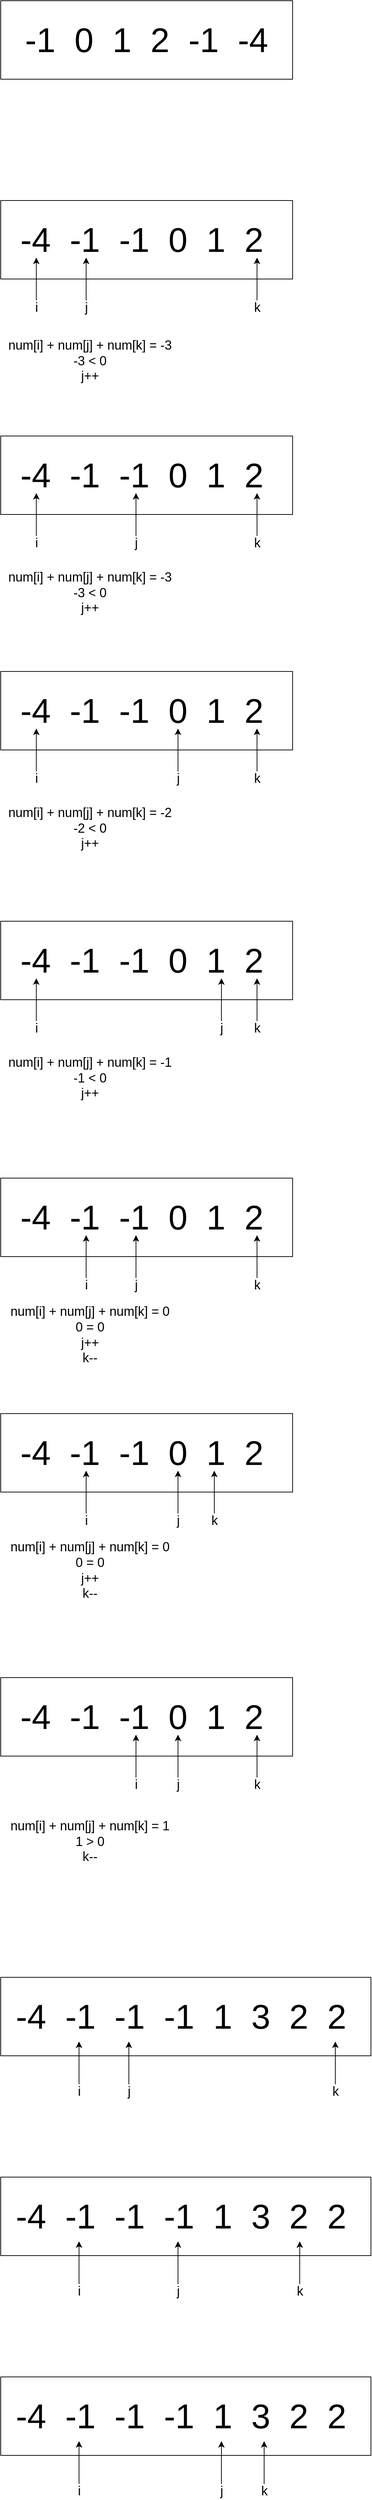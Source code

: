 <mxfile version="20.3.0" type="device"><diagram id="dwS5QEXW-9pgLtECitdW" name="第 1 页"><mxGraphModel dx="858" dy="784" grid="1" gridSize="10" guides="1" tooltips="1" connect="1" arrows="1" fold="1" page="1" pageScale="1" pageWidth="827" pageHeight="1169" math="0" shadow="0"><root><mxCell id="0"/><mxCell id="1" parent="0"/><mxCell id="vGTy3t3HFi5UxeVC0uNi-1" value="&lt;font style=&quot;font-size: 48px;&quot;&gt;&amp;nbsp;-4&amp;nbsp; -1&amp;nbsp; -1&amp;nbsp; 0&amp;nbsp; 1&amp;nbsp; 2&amp;nbsp;&amp;nbsp;&lt;/font&gt;" style="rounded=0;whiteSpace=wrap;html=1;" vertex="1" parent="1"><mxGeometry x="150" y="400" width="410" height="110" as="geometry"/></mxCell><mxCell id="vGTy3t3HFi5UxeVC0uNi-2" value="" style="endArrow=classic;html=1;rounded=0;fontSize=48;" edge="1" parent="1"><mxGeometry width="50" height="50" relative="1" as="geometry"><mxPoint x="200" y="540" as="sourcePoint"/><mxPoint x="200" y="480" as="targetPoint"/></mxGeometry></mxCell><mxCell id="vGTy3t3HFi5UxeVC0uNi-3" value="i" style="edgeLabel;html=1;align=center;verticalAlign=middle;resizable=0;points=[];fontSize=18;" vertex="1" connectable="0" parent="vGTy3t3HFi5UxeVC0uNi-2"><mxGeometry x="-0.333" y="-1" relative="1" as="geometry"><mxPoint x="-1" y="30" as="offset"/></mxGeometry></mxCell><mxCell id="vGTy3t3HFi5UxeVC0uNi-4" value="" style="endArrow=classic;html=1;rounded=0;fontSize=48;" edge="1" parent="1"><mxGeometry width="50" height="50" relative="1" as="geometry"><mxPoint x="270" y="540" as="sourcePoint"/><mxPoint x="270" y="480" as="targetPoint"/></mxGeometry></mxCell><mxCell id="vGTy3t3HFi5UxeVC0uNi-5" value="j" style="edgeLabel;html=1;align=center;verticalAlign=middle;resizable=0;points=[];fontSize=18;" vertex="1" connectable="0" parent="vGTy3t3HFi5UxeVC0uNi-4"><mxGeometry x="-0.333" y="-1" relative="1" as="geometry"><mxPoint x="-1" y="30" as="offset"/></mxGeometry></mxCell><mxCell id="vGTy3t3HFi5UxeVC0uNi-6" value="" style="endArrow=classic;html=1;rounded=0;fontSize=48;" edge="1" parent="1"><mxGeometry width="50" height="50" relative="1" as="geometry"><mxPoint x="510" y="540" as="sourcePoint"/><mxPoint x="510" y="480" as="targetPoint"/></mxGeometry></mxCell><mxCell id="vGTy3t3HFi5UxeVC0uNi-7" value="k" style="edgeLabel;html=1;align=center;verticalAlign=middle;resizable=0;points=[];fontSize=18;" vertex="1" connectable="0" parent="vGTy3t3HFi5UxeVC0uNi-6"><mxGeometry x="-0.333" y="-1" relative="1" as="geometry"><mxPoint x="-1" y="30" as="offset"/></mxGeometry></mxCell><mxCell id="vGTy3t3HFi5UxeVC0uNi-8" value="&lt;font style=&quot;font-size: 48px;&quot;&gt;-1&amp;nbsp; 0&amp;nbsp; 1&amp;nbsp; 2&amp;nbsp; -1&amp;nbsp; -4&lt;/font&gt;" style="rounded=0;whiteSpace=wrap;html=1;" vertex="1" parent="1"><mxGeometry x="150" y="120" width="410" height="110" as="geometry"/></mxCell><mxCell id="vGTy3t3HFi5UxeVC0uNi-9" value="num[i] + num[j] + num[k] = -3&lt;br&gt;-3 &amp;lt; 0&lt;br&gt;j++" style="text;html=1;align=center;verticalAlign=middle;resizable=0;points=[];autosize=1;strokeColor=none;fillColor=none;fontSize=18;" vertex="1" parent="1"><mxGeometry x="150" y="585" width="250" height="80" as="geometry"/></mxCell><mxCell id="vGTy3t3HFi5UxeVC0uNi-10" value="&lt;font style=&quot;font-size: 48px;&quot;&gt;&amp;nbsp;-4&amp;nbsp; -1&amp;nbsp; -1&amp;nbsp; 0&amp;nbsp; 1&amp;nbsp; 2&amp;nbsp;&amp;nbsp;&lt;/font&gt;" style="rounded=0;whiteSpace=wrap;html=1;" vertex="1" parent="1"><mxGeometry x="150" y="730" width="410" height="110" as="geometry"/></mxCell><mxCell id="vGTy3t3HFi5UxeVC0uNi-11" value="" style="endArrow=classic;html=1;rounded=0;fontSize=48;" edge="1" parent="1"><mxGeometry width="50" height="50" relative="1" as="geometry"><mxPoint x="200" y="870" as="sourcePoint"/><mxPoint x="200" y="810" as="targetPoint"/></mxGeometry></mxCell><mxCell id="vGTy3t3HFi5UxeVC0uNi-12" value="i" style="edgeLabel;html=1;align=center;verticalAlign=middle;resizable=0;points=[];fontSize=18;" vertex="1" connectable="0" parent="vGTy3t3HFi5UxeVC0uNi-11"><mxGeometry x="-0.333" y="-1" relative="1" as="geometry"><mxPoint x="-1" y="30" as="offset"/></mxGeometry></mxCell><mxCell id="vGTy3t3HFi5UxeVC0uNi-13" value="" style="endArrow=classic;html=1;rounded=0;fontSize=48;" edge="1" parent="1"><mxGeometry width="50" height="50" relative="1" as="geometry"><mxPoint x="340" y="870" as="sourcePoint"/><mxPoint x="340" y="810" as="targetPoint"/></mxGeometry></mxCell><mxCell id="vGTy3t3HFi5UxeVC0uNi-14" value="j" style="edgeLabel;html=1;align=center;verticalAlign=middle;resizable=0;points=[];fontSize=18;" vertex="1" connectable="0" parent="vGTy3t3HFi5UxeVC0uNi-13"><mxGeometry x="-0.333" y="-1" relative="1" as="geometry"><mxPoint x="-1" y="30" as="offset"/></mxGeometry></mxCell><mxCell id="vGTy3t3HFi5UxeVC0uNi-15" value="" style="endArrow=classic;html=1;rounded=0;fontSize=48;" edge="1" parent="1"><mxGeometry width="50" height="50" relative="1" as="geometry"><mxPoint x="510" y="870" as="sourcePoint"/><mxPoint x="510" y="810" as="targetPoint"/></mxGeometry></mxCell><mxCell id="vGTy3t3HFi5UxeVC0uNi-16" value="k" style="edgeLabel;html=1;align=center;verticalAlign=middle;resizable=0;points=[];fontSize=18;" vertex="1" connectable="0" parent="vGTy3t3HFi5UxeVC0uNi-15"><mxGeometry x="-0.333" y="-1" relative="1" as="geometry"><mxPoint x="-1" y="30" as="offset"/></mxGeometry></mxCell><mxCell id="vGTy3t3HFi5UxeVC0uNi-17" value="num[i] + num[j] + num[k] = -3&lt;br&gt;-3 &amp;lt; 0&lt;br&gt;j++" style="text;html=1;align=center;verticalAlign=middle;resizable=0;points=[];autosize=1;strokeColor=none;fillColor=none;fontSize=18;" vertex="1" parent="1"><mxGeometry x="150" y="910" width="250" height="80" as="geometry"/></mxCell><mxCell id="vGTy3t3HFi5UxeVC0uNi-18" value="&lt;font style=&quot;font-size: 48px;&quot;&gt;&amp;nbsp;-4&amp;nbsp; -1&amp;nbsp; -1&amp;nbsp; 0&amp;nbsp; 1&amp;nbsp; 2&amp;nbsp;&amp;nbsp;&lt;/font&gt;" style="rounded=0;whiteSpace=wrap;html=1;" vertex="1" parent="1"><mxGeometry x="150" y="1060" width="410" height="110" as="geometry"/></mxCell><mxCell id="vGTy3t3HFi5UxeVC0uNi-19" value="" style="endArrow=classic;html=1;rounded=0;fontSize=48;" edge="1" parent="1"><mxGeometry width="50" height="50" relative="1" as="geometry"><mxPoint x="200" y="1200" as="sourcePoint"/><mxPoint x="200" y="1140" as="targetPoint"/></mxGeometry></mxCell><mxCell id="vGTy3t3HFi5UxeVC0uNi-20" value="i" style="edgeLabel;html=1;align=center;verticalAlign=middle;resizable=0;points=[];fontSize=18;" vertex="1" connectable="0" parent="vGTy3t3HFi5UxeVC0uNi-19"><mxGeometry x="-0.333" y="-1" relative="1" as="geometry"><mxPoint x="-1" y="30" as="offset"/></mxGeometry></mxCell><mxCell id="vGTy3t3HFi5UxeVC0uNi-21" value="" style="endArrow=classic;html=1;rounded=0;fontSize=48;" edge="1" parent="1"><mxGeometry width="50" height="50" relative="1" as="geometry"><mxPoint x="399" y="1200" as="sourcePoint"/><mxPoint x="399" y="1140" as="targetPoint"/></mxGeometry></mxCell><mxCell id="vGTy3t3HFi5UxeVC0uNi-22" value="j" style="edgeLabel;html=1;align=center;verticalAlign=middle;resizable=0;points=[];fontSize=18;" vertex="1" connectable="0" parent="vGTy3t3HFi5UxeVC0uNi-21"><mxGeometry x="-0.333" y="-1" relative="1" as="geometry"><mxPoint x="-1" y="30" as="offset"/></mxGeometry></mxCell><mxCell id="vGTy3t3HFi5UxeVC0uNi-23" value="" style="endArrow=classic;html=1;rounded=0;fontSize=48;" edge="1" parent="1"><mxGeometry width="50" height="50" relative="1" as="geometry"><mxPoint x="510" y="1200" as="sourcePoint"/><mxPoint x="510" y="1140" as="targetPoint"/></mxGeometry></mxCell><mxCell id="vGTy3t3HFi5UxeVC0uNi-24" value="k" style="edgeLabel;html=1;align=center;verticalAlign=middle;resizable=0;points=[];fontSize=18;" vertex="1" connectable="0" parent="vGTy3t3HFi5UxeVC0uNi-23"><mxGeometry x="-0.333" y="-1" relative="1" as="geometry"><mxPoint x="-1" y="30" as="offset"/></mxGeometry></mxCell><mxCell id="vGTy3t3HFi5UxeVC0uNi-25" value="num[i] + num[j] + num[k] = -2&lt;br&gt;-2 &amp;lt; 0&lt;br&gt;j++" style="text;html=1;align=center;verticalAlign=middle;resizable=0;points=[];autosize=1;strokeColor=none;fillColor=none;fontSize=18;" vertex="1" parent="1"><mxGeometry x="150" y="1240" width="250" height="80" as="geometry"/></mxCell><mxCell id="vGTy3t3HFi5UxeVC0uNi-26" value="&lt;font style=&quot;font-size: 48px;&quot;&gt;&amp;nbsp;-4&amp;nbsp; -1&amp;nbsp; -1&amp;nbsp; 0&amp;nbsp; 1&amp;nbsp; 2&amp;nbsp;&amp;nbsp;&lt;/font&gt;" style="rounded=0;whiteSpace=wrap;html=1;" vertex="1" parent="1"><mxGeometry x="150" y="1410" width="410" height="110" as="geometry"/></mxCell><mxCell id="vGTy3t3HFi5UxeVC0uNi-27" value="" style="endArrow=classic;html=1;rounded=0;fontSize=48;" edge="1" parent="1"><mxGeometry width="50" height="50" relative="1" as="geometry"><mxPoint x="200" y="1550" as="sourcePoint"/><mxPoint x="200" y="1490" as="targetPoint"/></mxGeometry></mxCell><mxCell id="vGTy3t3HFi5UxeVC0uNi-28" value="i" style="edgeLabel;html=1;align=center;verticalAlign=middle;resizable=0;points=[];fontSize=18;" vertex="1" connectable="0" parent="vGTy3t3HFi5UxeVC0uNi-27"><mxGeometry x="-0.333" y="-1" relative="1" as="geometry"><mxPoint x="-1" y="30" as="offset"/></mxGeometry></mxCell><mxCell id="vGTy3t3HFi5UxeVC0uNi-29" value="" style="endArrow=classic;html=1;rounded=0;fontSize=48;" edge="1" parent="1"><mxGeometry width="50" height="50" relative="1" as="geometry"><mxPoint x="460" y="1550" as="sourcePoint"/><mxPoint x="460" y="1490" as="targetPoint"/></mxGeometry></mxCell><mxCell id="vGTy3t3HFi5UxeVC0uNi-30" value="j" style="edgeLabel;html=1;align=center;verticalAlign=middle;resizable=0;points=[];fontSize=18;" vertex="1" connectable="0" parent="vGTy3t3HFi5UxeVC0uNi-29"><mxGeometry x="-0.333" y="-1" relative="1" as="geometry"><mxPoint x="-1" y="30" as="offset"/></mxGeometry></mxCell><mxCell id="vGTy3t3HFi5UxeVC0uNi-31" value="" style="endArrow=classic;html=1;rounded=0;fontSize=48;" edge="1" parent="1"><mxGeometry width="50" height="50" relative="1" as="geometry"><mxPoint x="510" y="1550" as="sourcePoint"/><mxPoint x="510" y="1490" as="targetPoint"/></mxGeometry></mxCell><mxCell id="vGTy3t3HFi5UxeVC0uNi-32" value="k" style="edgeLabel;html=1;align=center;verticalAlign=middle;resizable=0;points=[];fontSize=18;" vertex="1" connectable="0" parent="vGTy3t3HFi5UxeVC0uNi-31"><mxGeometry x="-0.333" y="-1" relative="1" as="geometry"><mxPoint x="-1" y="30" as="offset"/></mxGeometry></mxCell><mxCell id="vGTy3t3HFi5UxeVC0uNi-33" value="num[i] + num[j] + num[k] = -1&lt;br&gt;-1 &amp;lt; 0&lt;br&gt;j++" style="text;html=1;align=center;verticalAlign=middle;resizable=0;points=[];autosize=1;strokeColor=none;fillColor=none;fontSize=18;" vertex="1" parent="1"><mxGeometry x="150" y="1590" width="250" height="80" as="geometry"/></mxCell><mxCell id="vGTy3t3HFi5UxeVC0uNi-34" value="&lt;font style=&quot;font-size: 48px;&quot;&gt;&amp;nbsp;-4&amp;nbsp; -1&amp;nbsp; -1&amp;nbsp; 0&amp;nbsp; 1&amp;nbsp; 2&amp;nbsp;&amp;nbsp;&lt;/font&gt;" style="rounded=0;whiteSpace=wrap;html=1;" vertex="1" parent="1"><mxGeometry x="150" y="1770" width="410" height="110" as="geometry"/></mxCell><mxCell id="vGTy3t3HFi5UxeVC0uNi-35" value="" style="endArrow=classic;html=1;rounded=0;fontSize=48;" edge="1" parent="1"><mxGeometry width="50" height="50" relative="1" as="geometry"><mxPoint x="270" y="1910" as="sourcePoint"/><mxPoint x="270" y="1850" as="targetPoint"/></mxGeometry></mxCell><mxCell id="vGTy3t3HFi5UxeVC0uNi-36" value="i" style="edgeLabel;html=1;align=center;verticalAlign=middle;resizable=0;points=[];fontSize=18;" vertex="1" connectable="0" parent="vGTy3t3HFi5UxeVC0uNi-35"><mxGeometry x="-0.333" y="-1" relative="1" as="geometry"><mxPoint x="-1" y="30" as="offset"/></mxGeometry></mxCell><mxCell id="vGTy3t3HFi5UxeVC0uNi-37" value="" style="endArrow=classic;html=1;rounded=0;fontSize=48;" edge="1" parent="1"><mxGeometry width="50" height="50" relative="1" as="geometry"><mxPoint x="340" y="1910" as="sourcePoint"/><mxPoint x="340" y="1850" as="targetPoint"/></mxGeometry></mxCell><mxCell id="vGTy3t3HFi5UxeVC0uNi-38" value="j" style="edgeLabel;html=1;align=center;verticalAlign=middle;resizable=0;points=[];fontSize=18;" vertex="1" connectable="0" parent="vGTy3t3HFi5UxeVC0uNi-37"><mxGeometry x="-0.333" y="-1" relative="1" as="geometry"><mxPoint x="-1" y="30" as="offset"/></mxGeometry></mxCell><mxCell id="vGTy3t3HFi5UxeVC0uNi-39" value="" style="endArrow=classic;html=1;rounded=0;fontSize=48;" edge="1" parent="1"><mxGeometry width="50" height="50" relative="1" as="geometry"><mxPoint x="510" y="1910" as="sourcePoint"/><mxPoint x="510" y="1850" as="targetPoint"/></mxGeometry></mxCell><mxCell id="vGTy3t3HFi5UxeVC0uNi-40" value="k" style="edgeLabel;html=1;align=center;verticalAlign=middle;resizable=0;points=[];fontSize=18;" vertex="1" connectable="0" parent="vGTy3t3HFi5UxeVC0uNi-39"><mxGeometry x="-0.333" y="-1" relative="1" as="geometry"><mxPoint x="-1" y="30" as="offset"/></mxGeometry></mxCell><mxCell id="vGTy3t3HFi5UxeVC0uNi-41" value="num[i] + num[j] + num[k] = 0&lt;br&gt;0 = 0&lt;br&gt;j++&lt;br&gt;k--" style="text;html=1;align=center;verticalAlign=middle;resizable=0;points=[];autosize=1;strokeColor=none;fillColor=none;fontSize=18;" vertex="1" parent="1"><mxGeometry x="150" y="1940" width="250" height="100" as="geometry"/></mxCell><mxCell id="vGTy3t3HFi5UxeVC0uNi-42" value="&lt;font style=&quot;font-size: 48px;&quot;&gt;&amp;nbsp;-4&amp;nbsp; -1&amp;nbsp; -1&amp;nbsp; 0&amp;nbsp; 1&amp;nbsp; 2&amp;nbsp;&amp;nbsp;&lt;/font&gt;" style="rounded=0;whiteSpace=wrap;html=1;" vertex="1" parent="1"><mxGeometry x="150" y="2100" width="410" height="110" as="geometry"/></mxCell><mxCell id="vGTy3t3HFi5UxeVC0uNi-43" value="" style="endArrow=classic;html=1;rounded=0;fontSize=48;" edge="1" parent="1"><mxGeometry width="50" height="50" relative="1" as="geometry"><mxPoint x="270" y="2240" as="sourcePoint"/><mxPoint x="270" y="2180" as="targetPoint"/></mxGeometry></mxCell><mxCell id="vGTy3t3HFi5UxeVC0uNi-44" value="i" style="edgeLabel;html=1;align=center;verticalAlign=middle;resizable=0;points=[];fontSize=18;" vertex="1" connectable="0" parent="vGTy3t3HFi5UxeVC0uNi-43"><mxGeometry x="-0.333" y="-1" relative="1" as="geometry"><mxPoint x="-1" y="30" as="offset"/></mxGeometry></mxCell><mxCell id="vGTy3t3HFi5UxeVC0uNi-45" value="" style="endArrow=classic;html=1;rounded=0;fontSize=48;" edge="1" parent="1"><mxGeometry width="50" height="50" relative="1" as="geometry"><mxPoint x="399" y="2240" as="sourcePoint"/><mxPoint x="399" y="2180" as="targetPoint"/></mxGeometry></mxCell><mxCell id="vGTy3t3HFi5UxeVC0uNi-46" value="j" style="edgeLabel;html=1;align=center;verticalAlign=middle;resizable=0;points=[];fontSize=18;" vertex="1" connectable="0" parent="vGTy3t3HFi5UxeVC0uNi-45"><mxGeometry x="-0.333" y="-1" relative="1" as="geometry"><mxPoint x="-1" y="30" as="offset"/></mxGeometry></mxCell><mxCell id="vGTy3t3HFi5UxeVC0uNi-47" value="" style="endArrow=classic;html=1;rounded=0;fontSize=48;" edge="1" parent="1"><mxGeometry width="50" height="50" relative="1" as="geometry"><mxPoint x="450" y="2240" as="sourcePoint"/><mxPoint x="450" y="2180" as="targetPoint"/></mxGeometry></mxCell><mxCell id="vGTy3t3HFi5UxeVC0uNi-48" value="k" style="edgeLabel;html=1;align=center;verticalAlign=middle;resizable=0;points=[];fontSize=18;" vertex="1" connectable="0" parent="vGTy3t3HFi5UxeVC0uNi-47"><mxGeometry x="-0.333" y="-1" relative="1" as="geometry"><mxPoint x="-1" y="30" as="offset"/></mxGeometry></mxCell><mxCell id="vGTy3t3HFi5UxeVC0uNi-49" value="num[i] + num[j] + num[k] = 0&lt;br&gt;0 = 0&lt;br&gt;j++&lt;br&gt;k--" style="text;html=1;align=center;verticalAlign=middle;resizable=0;points=[];autosize=1;strokeColor=none;fillColor=none;fontSize=18;" vertex="1" parent="1"><mxGeometry x="150" y="2270" width="250" height="100" as="geometry"/></mxCell><mxCell id="vGTy3t3HFi5UxeVC0uNi-50" value="&lt;font style=&quot;font-size: 48px;&quot;&gt;&amp;nbsp;-4&amp;nbsp; -1&amp;nbsp; -1&amp;nbsp; 0&amp;nbsp; 1&amp;nbsp; 2&amp;nbsp;&amp;nbsp;&lt;/font&gt;" style="rounded=0;whiteSpace=wrap;html=1;" vertex="1" parent="1"><mxGeometry x="150" y="2470" width="410" height="110" as="geometry"/></mxCell><mxCell id="vGTy3t3HFi5UxeVC0uNi-51" value="" style="endArrow=classic;html=1;rounded=0;fontSize=48;" edge="1" parent="1"><mxGeometry width="50" height="50" relative="1" as="geometry"><mxPoint x="340" y="2610" as="sourcePoint"/><mxPoint x="340" y="2550" as="targetPoint"/></mxGeometry></mxCell><mxCell id="vGTy3t3HFi5UxeVC0uNi-52" value="i" style="edgeLabel;html=1;align=center;verticalAlign=middle;resizable=0;points=[];fontSize=18;" vertex="1" connectable="0" parent="vGTy3t3HFi5UxeVC0uNi-51"><mxGeometry x="-0.333" y="-1" relative="1" as="geometry"><mxPoint x="-1" y="30" as="offset"/></mxGeometry></mxCell><mxCell id="vGTy3t3HFi5UxeVC0uNi-53" value="" style="endArrow=classic;html=1;rounded=0;fontSize=48;" edge="1" parent="1"><mxGeometry width="50" height="50" relative="1" as="geometry"><mxPoint x="399" y="2610" as="sourcePoint"/><mxPoint x="399" y="2550" as="targetPoint"/></mxGeometry></mxCell><mxCell id="vGTy3t3HFi5UxeVC0uNi-54" value="j" style="edgeLabel;html=1;align=center;verticalAlign=middle;resizable=0;points=[];fontSize=18;" vertex="1" connectable="0" parent="vGTy3t3HFi5UxeVC0uNi-53"><mxGeometry x="-0.333" y="-1" relative="1" as="geometry"><mxPoint x="-1" y="30" as="offset"/></mxGeometry></mxCell><mxCell id="vGTy3t3HFi5UxeVC0uNi-55" value="" style="endArrow=classic;html=1;rounded=0;fontSize=48;" edge="1" parent="1"><mxGeometry width="50" height="50" relative="1" as="geometry"><mxPoint x="510" y="2610" as="sourcePoint"/><mxPoint x="510" y="2550" as="targetPoint"/></mxGeometry></mxCell><mxCell id="vGTy3t3HFi5UxeVC0uNi-56" value="k" style="edgeLabel;html=1;align=center;verticalAlign=middle;resizable=0;points=[];fontSize=18;" vertex="1" connectable="0" parent="vGTy3t3HFi5UxeVC0uNi-55"><mxGeometry x="-0.333" y="-1" relative="1" as="geometry"><mxPoint x="-1" y="30" as="offset"/></mxGeometry></mxCell><mxCell id="vGTy3t3HFi5UxeVC0uNi-57" value="num[i] + num[j] + num[k] = 1&lt;br&gt;1 &amp;gt; 0&lt;br&gt;k--" style="text;html=1;align=center;verticalAlign=middle;resizable=0;points=[];autosize=1;strokeColor=none;fillColor=none;fontSize=18;" vertex="1" parent="1"><mxGeometry x="150" y="2660" width="250" height="80" as="geometry"/></mxCell><mxCell id="vGTy3t3HFi5UxeVC0uNi-58" value="&lt;font style=&quot;font-size: 48px;&quot;&gt;&amp;nbsp;-4&amp;nbsp; -1&amp;nbsp; -1&amp;nbsp; -1&amp;nbsp; 1&amp;nbsp; 3&amp;nbsp; 2&amp;nbsp; 2&amp;nbsp;&amp;nbsp;&lt;/font&gt;" style="rounded=0;whiteSpace=wrap;html=1;" vertex="1" parent="1"><mxGeometry x="150" y="2890" width="520" height="110" as="geometry"/></mxCell><mxCell id="vGTy3t3HFi5UxeVC0uNi-59" value="" style="endArrow=classic;html=1;rounded=0;fontSize=48;" edge="1" parent="1"><mxGeometry width="50" height="50" relative="1" as="geometry"><mxPoint x="260" y="3040" as="sourcePoint"/><mxPoint x="260" y="2980" as="targetPoint"/></mxGeometry></mxCell><mxCell id="vGTy3t3HFi5UxeVC0uNi-60" value="i" style="edgeLabel;html=1;align=center;verticalAlign=middle;resizable=0;points=[];fontSize=18;" vertex="1" connectable="0" parent="vGTy3t3HFi5UxeVC0uNi-59"><mxGeometry x="-0.333" y="-1" relative="1" as="geometry"><mxPoint x="-1" y="30" as="offset"/></mxGeometry></mxCell><mxCell id="vGTy3t3HFi5UxeVC0uNi-61" value="" style="endArrow=classic;html=1;rounded=0;fontSize=48;" edge="1" parent="1"><mxGeometry width="50" height="50" relative="1" as="geometry"><mxPoint x="330" y="3040" as="sourcePoint"/><mxPoint x="330" y="2980" as="targetPoint"/></mxGeometry></mxCell><mxCell id="vGTy3t3HFi5UxeVC0uNi-62" value="j" style="edgeLabel;html=1;align=center;verticalAlign=middle;resizable=0;points=[];fontSize=18;" vertex="1" connectable="0" parent="vGTy3t3HFi5UxeVC0uNi-61"><mxGeometry x="-0.333" y="-1" relative="1" as="geometry"><mxPoint x="-1" y="30" as="offset"/></mxGeometry></mxCell><mxCell id="vGTy3t3HFi5UxeVC0uNi-63" value="" style="endArrow=classic;html=1;rounded=0;fontSize=48;" edge="1" parent="1"><mxGeometry width="50" height="50" relative="1" as="geometry"><mxPoint x="620" y="3040" as="sourcePoint"/><mxPoint x="620" y="2980" as="targetPoint"/></mxGeometry></mxCell><mxCell id="vGTy3t3HFi5UxeVC0uNi-64" value="k" style="edgeLabel;html=1;align=center;verticalAlign=middle;resizable=0;points=[];fontSize=18;" vertex="1" connectable="0" parent="vGTy3t3HFi5UxeVC0uNi-63"><mxGeometry x="-0.333" y="-1" relative="1" as="geometry"><mxPoint x="-1" y="30" as="offset"/></mxGeometry></mxCell><mxCell id="vGTy3t3HFi5UxeVC0uNi-65" value="&lt;font style=&quot;font-size: 48px;&quot;&gt;&amp;nbsp;-4&amp;nbsp; -1&amp;nbsp; -1&amp;nbsp; -1&amp;nbsp; 1&amp;nbsp; 3&amp;nbsp; 2&amp;nbsp; 2&amp;nbsp;&amp;nbsp;&lt;/font&gt;" style="rounded=0;whiteSpace=wrap;html=1;" vertex="1" parent="1"><mxGeometry x="150" y="3170" width="520" height="110" as="geometry"/></mxCell><mxCell id="vGTy3t3HFi5UxeVC0uNi-66" value="" style="endArrow=classic;html=1;rounded=0;fontSize=48;" edge="1" parent="1"><mxGeometry width="50" height="50" relative="1" as="geometry"><mxPoint x="260" y="3320" as="sourcePoint"/><mxPoint x="260" y="3260" as="targetPoint"/></mxGeometry></mxCell><mxCell id="vGTy3t3HFi5UxeVC0uNi-67" value="i" style="edgeLabel;html=1;align=center;verticalAlign=middle;resizable=0;points=[];fontSize=18;" vertex="1" connectable="0" parent="vGTy3t3HFi5UxeVC0uNi-66"><mxGeometry x="-0.333" y="-1" relative="1" as="geometry"><mxPoint x="-1" y="30" as="offset"/></mxGeometry></mxCell><mxCell id="vGTy3t3HFi5UxeVC0uNi-68" value="" style="endArrow=classic;html=1;rounded=0;fontSize=48;" edge="1" parent="1"><mxGeometry width="50" height="50" relative="1" as="geometry"><mxPoint x="399" y="3320" as="sourcePoint"/><mxPoint x="399" y="3260" as="targetPoint"/></mxGeometry></mxCell><mxCell id="vGTy3t3HFi5UxeVC0uNi-69" value="j" style="edgeLabel;html=1;align=center;verticalAlign=middle;resizable=0;points=[];fontSize=18;" vertex="1" connectable="0" parent="vGTy3t3HFi5UxeVC0uNi-68"><mxGeometry x="-0.333" y="-1" relative="1" as="geometry"><mxPoint x="-1" y="30" as="offset"/></mxGeometry></mxCell><mxCell id="vGTy3t3HFi5UxeVC0uNi-70" value="" style="endArrow=classic;html=1;rounded=0;fontSize=48;" edge="1" parent="1"><mxGeometry width="50" height="50" relative="1" as="geometry"><mxPoint x="570" y="3320" as="sourcePoint"/><mxPoint x="570" y="3260" as="targetPoint"/></mxGeometry></mxCell><mxCell id="vGTy3t3HFi5UxeVC0uNi-71" value="k" style="edgeLabel;html=1;align=center;verticalAlign=middle;resizable=0;points=[];fontSize=18;" vertex="1" connectable="0" parent="vGTy3t3HFi5UxeVC0uNi-70"><mxGeometry x="-0.333" y="-1" relative="1" as="geometry"><mxPoint x="-1" y="30" as="offset"/></mxGeometry></mxCell><mxCell id="vGTy3t3HFi5UxeVC0uNi-72" value="&lt;font style=&quot;font-size: 48px;&quot;&gt;&amp;nbsp;-4&amp;nbsp; -1&amp;nbsp; -1&amp;nbsp; -1&amp;nbsp; 1&amp;nbsp; 3&amp;nbsp; 2&amp;nbsp; 2&amp;nbsp;&amp;nbsp;&lt;/font&gt;" style="rounded=0;whiteSpace=wrap;html=1;" vertex="1" parent="1"><mxGeometry x="150" y="3450" width="520" height="110" as="geometry"/></mxCell><mxCell id="vGTy3t3HFi5UxeVC0uNi-73" value="" style="endArrow=classic;html=1;rounded=0;fontSize=48;" edge="1" parent="1"><mxGeometry width="50" height="50" relative="1" as="geometry"><mxPoint x="260" y="3600" as="sourcePoint"/><mxPoint x="260" y="3540" as="targetPoint"/></mxGeometry></mxCell><mxCell id="vGTy3t3HFi5UxeVC0uNi-74" value="i" style="edgeLabel;html=1;align=center;verticalAlign=middle;resizable=0;points=[];fontSize=18;" vertex="1" connectable="0" parent="vGTy3t3HFi5UxeVC0uNi-73"><mxGeometry x="-0.333" y="-1" relative="1" as="geometry"><mxPoint x="-1" y="30" as="offset"/></mxGeometry></mxCell><mxCell id="vGTy3t3HFi5UxeVC0uNi-75" value="" style="endArrow=classic;html=1;rounded=0;fontSize=48;" edge="1" parent="1"><mxGeometry width="50" height="50" relative="1" as="geometry"><mxPoint x="460" y="3600" as="sourcePoint"/><mxPoint x="460" y="3540" as="targetPoint"/></mxGeometry></mxCell><mxCell id="vGTy3t3HFi5UxeVC0uNi-76" value="j" style="edgeLabel;html=1;align=center;verticalAlign=middle;resizable=0;points=[];fontSize=18;" vertex="1" connectable="0" parent="vGTy3t3HFi5UxeVC0uNi-75"><mxGeometry x="-0.333" y="-1" relative="1" as="geometry"><mxPoint x="-1" y="30" as="offset"/></mxGeometry></mxCell><mxCell id="vGTy3t3HFi5UxeVC0uNi-77" value="" style="endArrow=classic;html=1;rounded=0;fontSize=48;" edge="1" parent="1"><mxGeometry width="50" height="50" relative="1" as="geometry"><mxPoint x="520" y="3600" as="sourcePoint"/><mxPoint x="520" y="3540" as="targetPoint"/></mxGeometry></mxCell><mxCell id="vGTy3t3HFi5UxeVC0uNi-78" value="k" style="edgeLabel;html=1;align=center;verticalAlign=middle;resizable=0;points=[];fontSize=18;" vertex="1" connectable="0" parent="vGTy3t3HFi5UxeVC0uNi-77"><mxGeometry x="-0.333" y="-1" relative="1" as="geometry"><mxPoint x="-1" y="30" as="offset"/></mxGeometry></mxCell></root></mxGraphModel></diagram></mxfile>